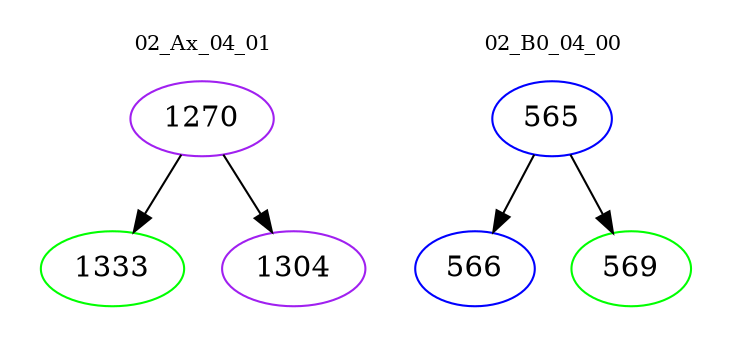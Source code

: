 digraph{
subgraph cluster_0 {
color = white
label = "02_Ax_04_01";
fontsize=10;
T0_1270 [label="1270", color="purple"]
T0_1270 -> T0_1333 [color="black"]
T0_1333 [label="1333", color="green"]
T0_1270 -> T0_1304 [color="black"]
T0_1304 [label="1304", color="purple"]
}
subgraph cluster_1 {
color = white
label = "02_B0_04_00";
fontsize=10;
T1_565 [label="565", color="blue"]
T1_565 -> T1_566 [color="black"]
T1_566 [label="566", color="blue"]
T1_565 -> T1_569 [color="black"]
T1_569 [label="569", color="green"]
}
}
